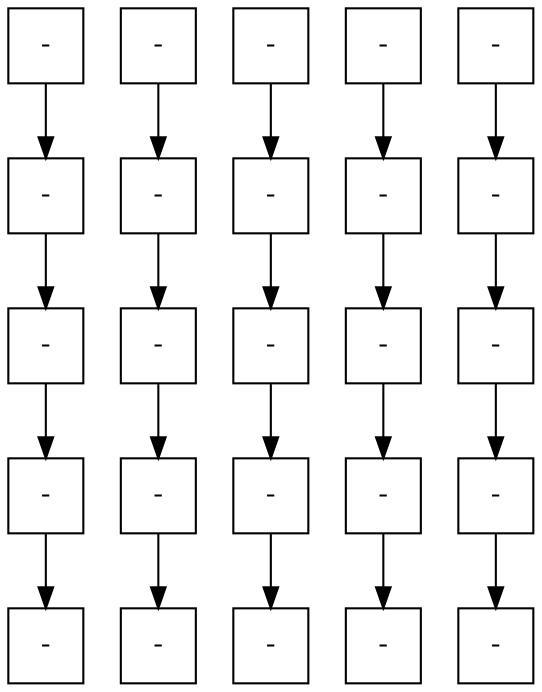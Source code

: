 digraph G {
subgraph 0{
0[shape=square;label="-"];
1[shape=square;label="-"];
0->1;
2[shape=square;label="-"];
1->2;
3[shape=square;label="-"];
2->3;
4[shape=square;label="-"];
3->4;
}subgraph 1{
5[shape=square;label="-"];
6[shape=square;label="-"];
5->6;
7[shape=square;label="-"];
6->7;
8[shape=square;label="-"];
7->8;
9[shape=square;label="-"];
8->9;
}subgraph 2{
10[shape=square;label="-"];
11[shape=square;label="-"];
10->11;
12[shape=square;label="-"];
11->12;
13[shape=square;label="-"];
12->13;
14[shape=square;label="-"];
13->14;
}subgraph 3{
15[shape=square;label="-"];
16[shape=square;label="-"];
15->16;
17[shape=square;label="-"];
16->17;
18[shape=square;label="-"];
17->18;
19[shape=square;label="-"];
18->19;
}subgraph 4{
20[shape=square;label="-"];
21[shape=square;label="-"];
20->21;
22[shape=square;label="-"];
21->22;
23[shape=square;label="-"];
22->23;
24[shape=square;label="-"];
23->24;
}}